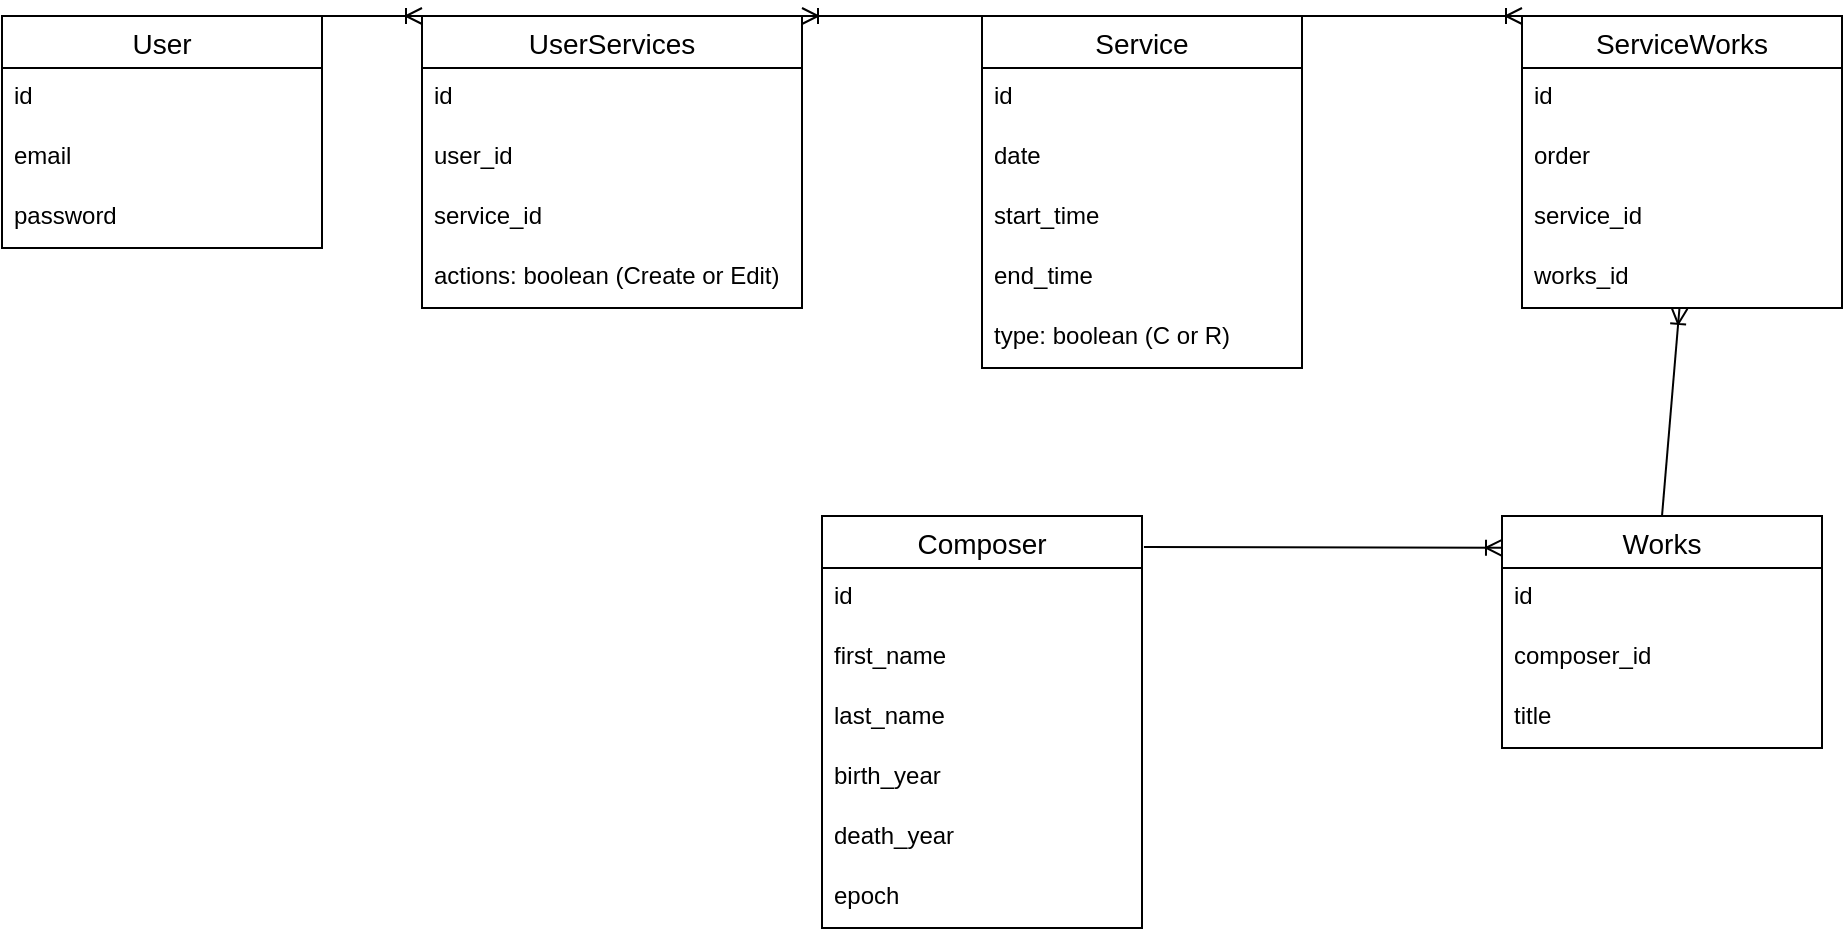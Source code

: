<mxfile version="13.10.0" type="embed">
    <diagram id="AyrYHBPsbEa54jhErjQ6" name="Page-1">
        <mxGraphModel dx="1208" dy="369" grid="1" gridSize="10" guides="1" tooltips="1" connect="1" arrows="1" fold="1" page="1" pageScale="1" pageWidth="1169" pageHeight="827" math="0" shadow="0">
            <root>
                <mxCell id="0"/>
                <mxCell id="1" parent="0"/>
                <mxCell id="2" value="" style="fontSize=12;html=1;endArrow=ERoneToMany;exitX=1.006;exitY=0.075;exitDx=0;exitDy=0;exitPerimeter=0;entryX=0;entryY=0.137;entryDx=0;entryDy=0;entryPerimeter=0;" parent="1" source="20" target="15" edge="1">
                    <mxGeometry width="100" height="100" relative="1" as="geometry">
                        <mxPoint x="370" y="430" as="sourcePoint"/>
                        <mxPoint x="470" y="330" as="targetPoint"/>
                    </mxGeometry>
                </mxCell>
                <mxCell id="3" value="" style="fontSize=12;html=1;endArrow=ERoneToMany;exitX=0.5;exitY=0;exitDx=0;exitDy=0;" parent="1" source="15" target="9" edge="1">
                    <mxGeometry width="100" height="100" relative="1" as="geometry">
                        <mxPoint x="590" y="290" as="sourcePoint"/>
                        <mxPoint x="740" y="170" as="targetPoint"/>
                    </mxGeometry>
                </mxCell>
                <mxCell id="4" value="" style="fontSize=12;html=1;endArrow=ERoneToMany;exitX=1;exitY=0;exitDx=0;exitDy=0;entryX=0;entryY=0;entryDx=0;entryDy=0;" parent="1" source="10" target="5" edge="1">
                    <mxGeometry width="100" height="100" relative="1" as="geometry">
                        <mxPoint x="529.21" y="162.5" as="sourcePoint"/>
                        <mxPoint x="590" y="60" as="targetPoint"/>
                    </mxGeometry>
                </mxCell>
                <mxCell id="5" value="ServiceWorks" style="swimlane;fontStyle=0;childLayout=stackLayout;horizontal=1;startSize=26;horizontalStack=0;resizeParent=1;resizeParentMax=0;resizeLast=0;collapsible=1;marginBottom=0;align=center;fontSize=14;" parent="1" vertex="1">
                    <mxGeometry x="790" y="70" width="160" height="146" as="geometry"/>
                </mxCell>
                <mxCell id="6" value="id" style="text;strokeColor=none;fillColor=none;spacingLeft=4;spacingRight=4;overflow=hidden;rotatable=0;points=[[0,0.5],[1,0.5]];portConstraint=eastwest;fontSize=12;" parent="5" vertex="1">
                    <mxGeometry y="26" width="160" height="30" as="geometry"/>
                </mxCell>
                <mxCell id="7" value="order" style="text;strokeColor=none;fillColor=none;spacingLeft=4;spacingRight=4;overflow=hidden;rotatable=0;points=[[0,0.5],[1,0.5]];portConstraint=eastwest;fontSize=12;" parent="5" vertex="1">
                    <mxGeometry y="56" width="160" height="30" as="geometry"/>
                </mxCell>
                <mxCell id="8" value="service_id" style="text;strokeColor=none;fillColor=none;spacingLeft=4;spacingRight=4;overflow=hidden;rotatable=0;points=[[0,0.5],[1,0.5]];portConstraint=eastwest;fontSize=12;" parent="5" vertex="1">
                    <mxGeometry y="86" width="160" height="30" as="geometry"/>
                </mxCell>
                <mxCell id="9" value="works_id" style="text;strokeColor=none;fillColor=none;spacingLeft=4;spacingRight=4;overflow=hidden;rotatable=0;points=[[0,0.5],[1,0.5]];portConstraint=eastwest;fontSize=12;" parent="5" vertex="1">
                    <mxGeometry y="116" width="160" height="30" as="geometry"/>
                </mxCell>
                <mxCell id="10" value="Service" style="swimlane;fontStyle=0;childLayout=stackLayout;horizontal=1;startSize=26;horizontalStack=0;resizeParent=1;resizeParentMax=0;resizeLast=0;collapsible=1;marginBottom=0;align=center;fontSize=14;" parent="1" vertex="1">
                    <mxGeometry x="520" y="70" width="160" height="176" as="geometry"/>
                </mxCell>
                <mxCell id="11" value="id" style="text;strokeColor=none;fillColor=none;spacingLeft=4;spacingRight=4;overflow=hidden;rotatable=0;points=[[0,0.5],[1,0.5]];portConstraint=eastwest;fontSize=12;" parent="10" vertex="1">
                    <mxGeometry y="26" width="160" height="30" as="geometry"/>
                </mxCell>
                <mxCell id="12" value="date" style="text;strokeColor=none;fillColor=none;spacingLeft=4;spacingRight=4;overflow=hidden;rotatable=0;points=[[0,0.5],[1,0.5]];portConstraint=eastwest;fontSize=12;" parent="10" vertex="1">
                    <mxGeometry y="56" width="160" height="30" as="geometry"/>
                </mxCell>
                <mxCell id="13" value="start_time" style="text;strokeColor=none;fillColor=none;spacingLeft=4;spacingRight=4;overflow=hidden;rotatable=0;points=[[0,0.5],[1,0.5]];portConstraint=eastwest;fontSize=12;" parent="10" vertex="1">
                    <mxGeometry y="86" width="160" height="30" as="geometry"/>
                </mxCell>
                <mxCell id="14" value="end_time" style="text;strokeColor=none;fillColor=none;spacingLeft=4;spacingRight=4;overflow=hidden;rotatable=0;points=[[0,0.5],[1,0.5]];portConstraint=eastwest;fontSize=12;" parent="10" vertex="1">
                    <mxGeometry y="116" width="160" height="30" as="geometry"/>
                </mxCell>
                <mxCell id="34" value="type: boolean (C or R)" style="text;strokeColor=none;fillColor=none;spacingLeft=4;spacingRight=4;overflow=hidden;rotatable=0;points=[[0,0.5],[1,0.5]];portConstraint=eastwest;fontSize=12;" parent="10" vertex="1">
                    <mxGeometry y="146" width="160" height="30" as="geometry"/>
                </mxCell>
                <mxCell id="15" value="Works" style="swimlane;fontStyle=0;childLayout=stackLayout;horizontal=1;startSize=26;horizontalStack=0;resizeParent=1;resizeParentMax=0;resizeLast=0;collapsible=1;marginBottom=0;align=center;fontSize=14;" parent="1" vertex="1">
                    <mxGeometry x="780" y="320" width="160" height="116" as="geometry"/>
                </mxCell>
                <mxCell id="16" value="id" style="text;strokeColor=none;fillColor=none;spacingLeft=4;spacingRight=4;overflow=hidden;rotatable=0;points=[[0,0.5],[1,0.5]];portConstraint=eastwest;fontSize=12;" parent="15" vertex="1">
                    <mxGeometry y="26" width="160" height="30" as="geometry"/>
                </mxCell>
                <mxCell id="17" value="composer_id" style="text;strokeColor=none;fillColor=none;spacingLeft=4;spacingRight=4;overflow=hidden;rotatable=0;points=[[0,0.5],[1,0.5]];portConstraint=eastwest;fontSize=12;" parent="15" vertex="1">
                    <mxGeometry y="56" width="160" height="30" as="geometry"/>
                </mxCell>
                <mxCell id="18" value="title" style="text;strokeColor=none;fillColor=none;spacingLeft=4;spacingRight=4;overflow=hidden;rotatable=0;points=[[0,0.5],[1,0.5]];portConstraint=eastwest;fontSize=12;" parent="15" vertex="1">
                    <mxGeometry y="86" width="160" height="30" as="geometry"/>
                </mxCell>
                <mxCell id="20" value="Composer" style="swimlane;fontStyle=0;childLayout=stackLayout;horizontal=1;startSize=26;horizontalStack=0;resizeParent=1;resizeParentMax=0;resizeLast=0;collapsible=1;marginBottom=0;align=center;fontSize=14;" parent="1" vertex="1">
                    <mxGeometry x="440" y="320" width="160" height="206" as="geometry"/>
                </mxCell>
                <mxCell id="21" value="id" style="text;strokeColor=none;fillColor=none;spacingLeft=4;spacingRight=4;overflow=hidden;rotatable=0;points=[[0,0.5],[1,0.5]];portConstraint=eastwest;fontSize=12;" parent="20" vertex="1">
                    <mxGeometry y="26" width="160" height="30" as="geometry"/>
                </mxCell>
                <mxCell id="44" value="first_name" style="text;strokeColor=none;fillColor=none;spacingLeft=4;spacingRight=4;overflow=hidden;rotatable=0;points=[[0,0.5],[1,0.5]];portConstraint=eastwest;fontSize=12;" vertex="1" parent="20">
                    <mxGeometry y="56" width="160" height="30" as="geometry"/>
                </mxCell>
                <mxCell id="22" value="last_name" style="text;strokeColor=none;fillColor=none;spacingLeft=4;spacingRight=4;overflow=hidden;rotatable=0;points=[[0,0.5],[1,0.5]];portConstraint=eastwest;fontSize=12;" parent="20" vertex="1">
                    <mxGeometry y="86" width="160" height="30" as="geometry"/>
                </mxCell>
                <mxCell id="23" value="birth_year" style="text;strokeColor=none;fillColor=none;spacingLeft=4;spacingRight=4;overflow=hidden;rotatable=0;points=[[0,0.5],[1,0.5]];portConstraint=eastwest;fontSize=12;" parent="20" vertex="1">
                    <mxGeometry y="116" width="160" height="30" as="geometry"/>
                </mxCell>
                <mxCell id="24" value="death_year" style="text;strokeColor=none;fillColor=none;spacingLeft=4;spacingRight=4;overflow=hidden;rotatable=0;points=[[0,0.5],[1,0.5]];portConstraint=eastwest;fontSize=12;" parent="20" vertex="1">
                    <mxGeometry y="146" width="160" height="30" as="geometry"/>
                </mxCell>
                <mxCell id="45" value="epoch" style="text;strokeColor=none;fillColor=none;spacingLeft=4;spacingRight=4;overflow=hidden;rotatable=0;points=[[0,0.5],[1,0.5]];portConstraint=eastwest;fontSize=12;" vertex="1" parent="20">
                    <mxGeometry y="176" width="160" height="30" as="geometry"/>
                </mxCell>
                <mxCell id="25" value="User" style="swimlane;fontStyle=0;childLayout=stackLayout;horizontal=1;startSize=26;horizontalStack=0;resizeParent=1;resizeParentMax=0;resizeLast=0;collapsible=1;marginBottom=0;align=center;fontSize=14;" parent="1" vertex="1">
                    <mxGeometry x="30" y="70" width="160" height="116" as="geometry"/>
                </mxCell>
                <mxCell id="26" value="id" style="text;strokeColor=none;fillColor=none;spacingLeft=4;spacingRight=4;overflow=hidden;rotatable=0;points=[[0,0.5],[1,0.5]];portConstraint=eastwest;fontSize=12;" parent="25" vertex="1">
                    <mxGeometry y="26" width="160" height="30" as="geometry"/>
                </mxCell>
                <mxCell id="27" value="email" style="text;strokeColor=none;fillColor=none;spacingLeft=4;spacingRight=4;overflow=hidden;rotatable=0;points=[[0,0.5],[1,0.5]];portConstraint=eastwest;fontSize=12;" parent="25" vertex="1">
                    <mxGeometry y="56" width="160" height="30" as="geometry"/>
                </mxCell>
                <mxCell id="28" value="password" style="text;strokeColor=none;fillColor=none;spacingLeft=4;spacingRight=4;overflow=hidden;rotatable=0;points=[[0,0.5],[1,0.5]];portConstraint=eastwest;fontSize=12;" parent="25" vertex="1">
                    <mxGeometry y="86" width="160" height="30" as="geometry"/>
                </mxCell>
                <mxCell id="36" value="UserServices" style="swimlane;fontStyle=0;childLayout=stackLayout;horizontal=1;startSize=26;horizontalStack=0;resizeParent=1;resizeParentMax=0;resizeLast=0;collapsible=1;marginBottom=0;align=center;fontSize=14;" parent="1" vertex="1">
                    <mxGeometry x="240" y="70" width="190" height="146" as="geometry"/>
                </mxCell>
                <mxCell id="37" value="id" style="text;strokeColor=none;fillColor=none;spacingLeft=4;spacingRight=4;overflow=hidden;rotatable=0;points=[[0,0.5],[1,0.5]];portConstraint=eastwest;fontSize=12;" parent="36" vertex="1">
                    <mxGeometry y="26" width="190" height="30" as="geometry"/>
                </mxCell>
                <mxCell id="38" value="user_id" style="text;strokeColor=none;fillColor=none;spacingLeft=4;spacingRight=4;overflow=hidden;rotatable=0;points=[[0,0.5],[1,0.5]];portConstraint=eastwest;fontSize=12;" parent="36" vertex="1">
                    <mxGeometry y="56" width="190" height="30" as="geometry"/>
                </mxCell>
                <mxCell id="39" value="service_id" style="text;strokeColor=none;fillColor=none;spacingLeft=4;spacingRight=4;overflow=hidden;rotatable=0;points=[[0,0.5],[1,0.5]];portConstraint=eastwest;fontSize=12;" parent="36" vertex="1">
                    <mxGeometry y="86" width="190" height="30" as="geometry"/>
                </mxCell>
                <mxCell id="43" value="actions: boolean (Create or Edit)" style="text;strokeColor=none;fillColor=none;spacingLeft=4;spacingRight=4;overflow=hidden;rotatable=0;points=[[0,0.5],[1,0.5]];portConstraint=eastwest;fontSize=12;" parent="36" vertex="1">
                    <mxGeometry y="116" width="190" height="30" as="geometry"/>
                </mxCell>
                <mxCell id="41" value="" style="edgeStyle=entityRelationEdgeStyle;fontSize=12;html=1;endArrow=ERoneToMany;entryX=1;entryY=0;entryDx=0;entryDy=0;exitX=0;exitY=0;exitDx=0;exitDy=0;" parent="1" source="10" target="36" edge="1">
                    <mxGeometry width="100" height="100" relative="1" as="geometry">
                        <mxPoint x="330" y="270" as="sourcePoint"/>
                        <mxPoint x="430" y="170" as="targetPoint"/>
                    </mxGeometry>
                </mxCell>
                <mxCell id="42" value="" style="edgeStyle=entityRelationEdgeStyle;fontSize=12;html=1;endArrow=ERoneToMany;exitX=1;exitY=0;exitDx=0;exitDy=0;entryX=0;entryY=0;entryDx=0;entryDy=0;" parent="1" source="25" target="36" edge="1">
                    <mxGeometry width="100" height="100" relative="1" as="geometry">
                        <mxPoint x="180" y="170" as="sourcePoint"/>
                        <mxPoint x="280" y="70" as="targetPoint"/>
                    </mxGeometry>
                </mxCell>
            </root>
        </mxGraphModel>
    </diagram>
</mxfile>